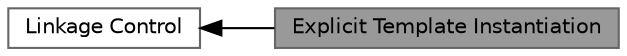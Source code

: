 digraph "Explicit Template Instantiation"
{
 // INTERACTIVE_SVG=YES
 // LATEX_PDF_SIZE
  bgcolor="transparent";
  edge [fontname=Helvetica,fontsize=10,labelfontname=Helvetica,labelfontsize=10];
  node [fontname=Helvetica,fontsize=10,shape=box,height=0.2,width=0.4];
  rankdir=LR;
  Node1 [id="Node000001",label="Explicit Template Instantiation",height=0.2,width=0.4,color="gray40", fillcolor="grey60", style="filled", fontcolor="black",tooltip=" "];
  Node2 [id="Node000002",label="Linkage Control",height=0.2,width=0.4,color="grey40", fillcolor="white", style="filled",URL="$group__linkage__attributes.html",tooltip=" "];
  Node2->Node1 [shape=plaintext, dir="back", style="solid"];
}

